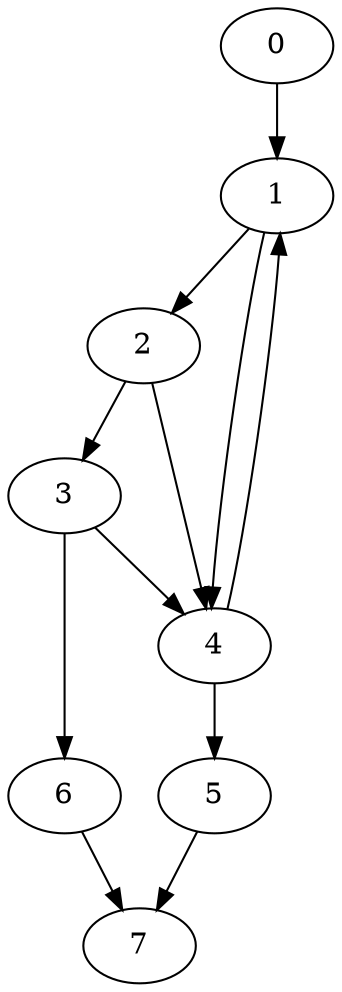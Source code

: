 digraph {
	0
	1
	2
	3
	4
	5
	6
	7
	0 -> 1
	4 -> 1
	1 -> 2
	2 -> 3
	1 -> 4
	2 -> 4
	3 -> 4
	4 -> 5
	3 -> 6
	5 -> 7
	6 -> 7
}
